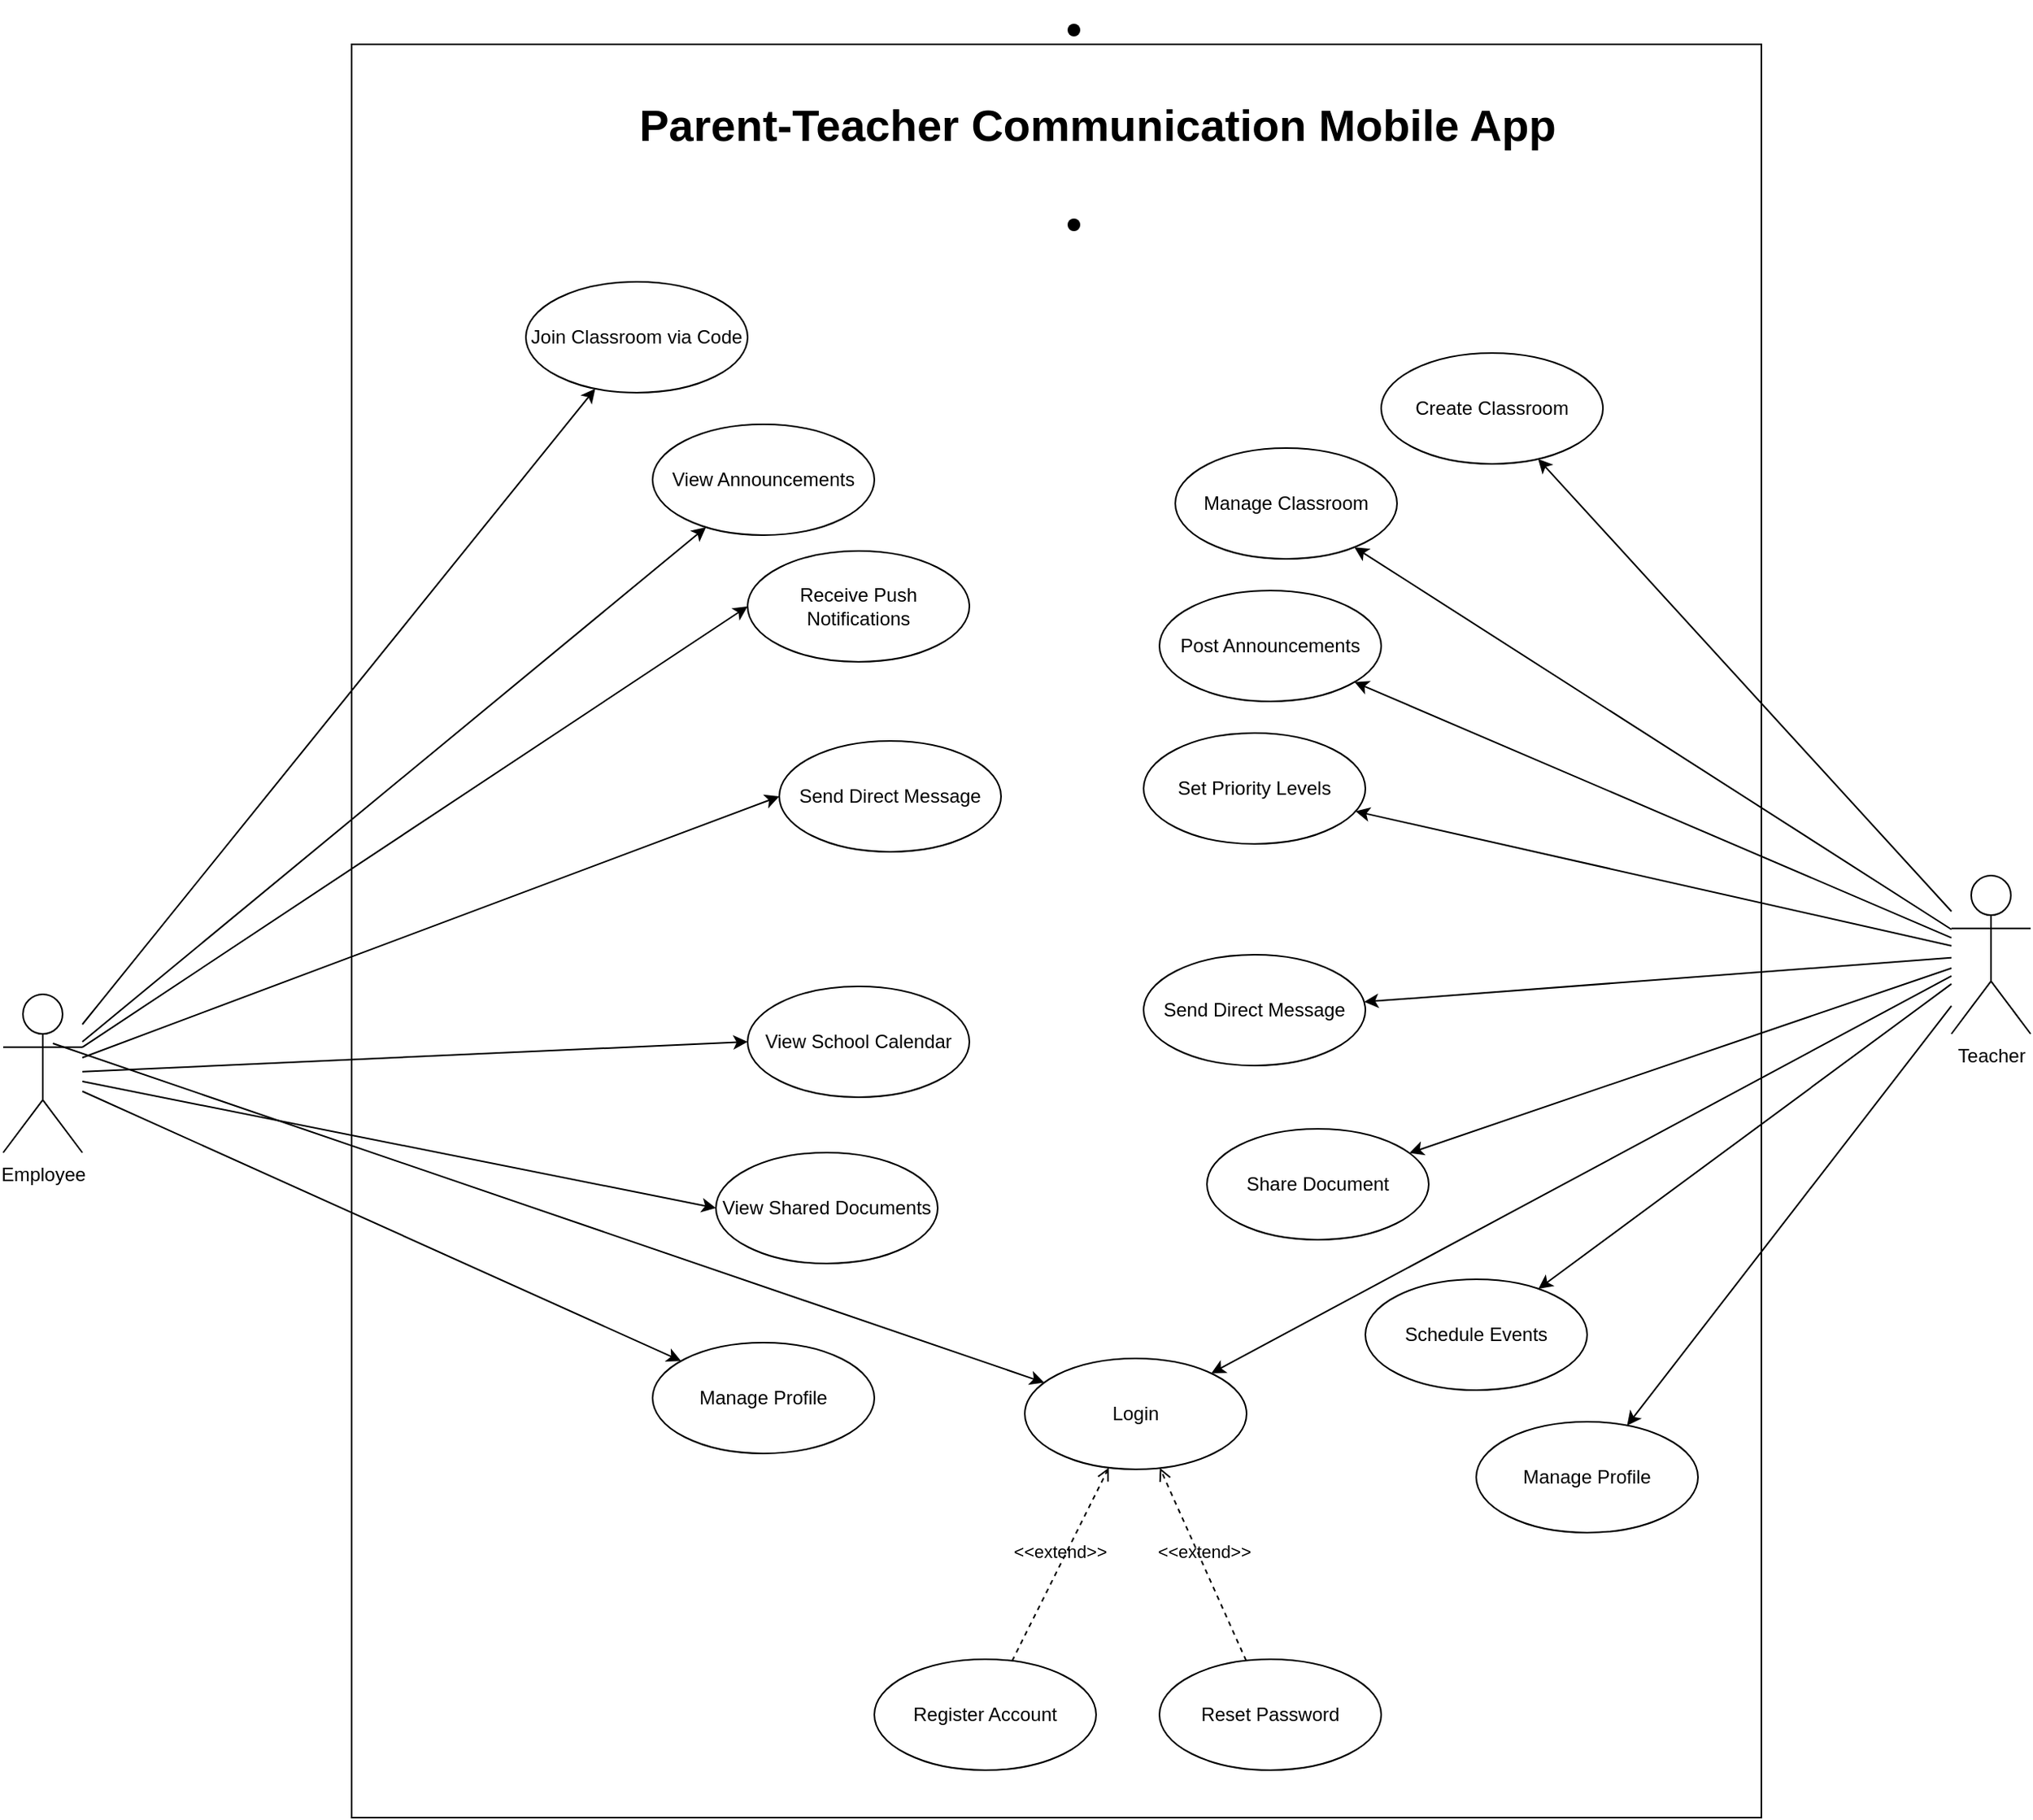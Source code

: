 <mxfile version="27.2.0" pages="3">
  <diagram name="initial" id="fPfGQbioiCVRYNzF3hgY">
    <mxGraphModel dx="2918" dy="2308" grid="1" gridSize="10" guides="1" tooltips="1" connect="1" arrows="1" fold="1" page="1" pageScale="1" pageWidth="850" pageHeight="1100" math="0" shadow="0">
      <root>
        <mxCell id="0" />
        <mxCell id="1" parent="0" />
        <mxCell id="hXhtGVc7Me_PGIMdzoVs-2" value="" style="rounded=0;whiteSpace=wrap;html=1;movable=1;resizable=1;rotatable=1;deletable=1;editable=1;locked=0;connectable=1;" parent="1" vertex="1">
          <mxGeometry x="-210" y="-640" width="890" height="1120" as="geometry" />
        </mxCell>
        <mxCell id="hXhtGVc7Me_PGIMdzoVs-3" value="&lt;li data-end=&quot;418&quot; data-start=&quot;351&quot;&gt;&lt;p data-end=&quot;418&quot; data-start=&quot;354&quot;&gt;&lt;strong style=&quot;background-color: transparent; color: light-dark(rgb(0, 0, 0), rgb(255, 255, 255));&quot; data-end=&quot;418&quot; data-start=&quot;354&quot;&gt;Parent-Teacher Communication Mobile App&lt;/strong&gt;&lt;/p&gt;&lt;/li&gt;&lt;li data-end=&quot;492&quot; data-start=&quot;419&quot;&gt;&lt;p data-end=&quot;492&quot; data-start=&quot;422&quot;&gt;&lt;/p&gt;&lt;/li&gt;" style="text;html=1;strokeColor=none;fillColor=none;align=center;verticalAlign=middle;whiteSpace=wrap;rounded=0;fontSize=28;" parent="1" vertex="1">
          <mxGeometry x="-97.5" y="-590" width="716" height="30" as="geometry" />
        </mxCell>
        <mxCell id="hXhtGVc7Me_PGIMdzoVs-4" style="rounded=0;orthogonalLoop=1;jettySize=auto;html=1;" parent="1" source="hXhtGVc7Me_PGIMdzoVs-7" target="hXhtGVc7Me_PGIMdzoVs-78" edge="1">
          <mxGeometry relative="1" as="geometry">
            <mxPoint x="560.0" y="-130" as="targetPoint" />
          </mxGeometry>
        </mxCell>
        <mxCell id="hXhtGVc7Me_PGIMdzoVs-6" style="rounded=0;orthogonalLoop=1;jettySize=auto;html=1;" parent="1" source="hXhtGVc7Me_PGIMdzoVs-7" target="hXhtGVc7Me_PGIMdzoVs-50" edge="1">
          <mxGeometry relative="1" as="geometry" />
        </mxCell>
        <mxCell id="hXhtGVc7Me_PGIMdzoVs-117" style="rounded=0;orthogonalLoop=1;jettySize=auto;html=1;" parent="1" source="hXhtGVc7Me_PGIMdzoVs-7" target="hXhtGVc7Me_PGIMdzoVs-105" edge="1">
          <mxGeometry relative="1" as="geometry" />
        </mxCell>
        <mxCell id="hXhtGVc7Me_PGIMdzoVs-121" style="rounded=0;orthogonalLoop=1;jettySize=auto;html=1;" parent="1" source="hXhtGVc7Me_PGIMdzoVs-7" target="hXhtGVc7Me_PGIMdzoVs-104" edge="1">
          <mxGeometry relative="1" as="geometry" />
        </mxCell>
        <mxCell id="hXhtGVc7Me_PGIMdzoVs-7" value="Teacher" style="shape=umlActor;verticalLabelPosition=bottom;verticalAlign=top;html=1;outlineConnect=0;" parent="1" vertex="1">
          <mxGeometry x="800" y="-115" width="50" height="100" as="geometry" />
        </mxCell>
        <mxCell id="hXhtGVc7Me_PGIMdzoVs-18" style="rounded=0;orthogonalLoop=1;jettySize=auto;html=1;entryX=0;entryY=0.5;entryDx=0;entryDy=0;" parent="1" target="hXhtGVc7Me_PGIMdzoVs-30" edge="1">
          <mxGeometry relative="1" as="geometry">
            <mxPoint x="-380" as="sourcePoint" />
          </mxGeometry>
        </mxCell>
        <mxCell id="hXhtGVc7Me_PGIMdzoVs-19" style="rounded=0;orthogonalLoop=1;jettySize=auto;html=1;entryX=0;entryY=0.5;entryDx=0;entryDy=0;" parent="1" source="hXhtGVc7Me_PGIMdzoVs-27" target="hXhtGVc7Me_PGIMdzoVs-31" edge="1">
          <mxGeometry relative="1" as="geometry">
            <mxPoint x="220" y="-70" as="sourcePoint" />
          </mxGeometry>
        </mxCell>
        <mxCell id="hXhtGVc7Me_PGIMdzoVs-20" style="rounded=0;orthogonalLoop=1;jettySize=auto;html=1;entryX=0;entryY=0.5;entryDx=0;entryDy=0;" parent="1" source="hXhtGVc7Me_PGIMdzoVs-27" target="hXhtGVc7Me_PGIMdzoVs-32" edge="1">
          <mxGeometry relative="1" as="geometry">
            <mxPoint x="290" y="-70" as="sourcePoint" />
          </mxGeometry>
        </mxCell>
        <mxCell id="hXhtGVc7Me_PGIMdzoVs-22" style="rounded=0;orthogonalLoop=1;jettySize=auto;html=1;entryX=0;entryY=0.5;entryDx=0;entryDy=0;" parent="1" source="hXhtGVc7Me_PGIMdzoVs-27" target="hXhtGVc7Me_PGIMdzoVs-35" edge="1">
          <mxGeometry relative="1" as="geometry">
            <mxPoint x="470.0" y="-135" as="targetPoint" />
          </mxGeometry>
        </mxCell>
        <mxCell id="hXhtGVc7Me_PGIMdzoVs-24" style="rounded=0;orthogonalLoop=1;jettySize=auto;html=1;" parent="1" source="hXhtGVc7Me_PGIMdzoVs-27" target="hXhtGVc7Me_PGIMdzoVs-46" edge="1">
          <mxGeometry relative="1" as="geometry" />
        </mxCell>
        <mxCell id="hXhtGVc7Me_PGIMdzoVs-25" style="rounded=0;orthogonalLoop=1;jettySize=auto;html=1;" parent="1" target="hXhtGVc7Me_PGIMdzoVs-47" edge="1">
          <mxGeometry relative="1" as="geometry">
            <mxPoint x="-380" y="-10" as="sourcePoint" />
          </mxGeometry>
        </mxCell>
        <mxCell id="hXhtGVc7Me_PGIMdzoVs-26" style="rounded=0;orthogonalLoop=1;jettySize=auto;html=1;" parent="1" source="hXhtGVc7Me_PGIMdzoVs-27" target="hXhtGVc7Me_PGIMdzoVs-33" edge="1">
          <mxGeometry relative="1" as="geometry" />
        </mxCell>
        <mxCell id="hXhtGVc7Me_PGIMdzoVs-27" value="Employee" style="shape=umlActor;verticalLabelPosition=bottom;verticalAlign=top;html=1;" parent="1" vertex="1">
          <mxGeometry x="-430" y="-40" width="50" height="100" as="geometry" />
        </mxCell>
        <mxCell id="hXhtGVc7Me_PGIMdzoVs-30" value="&lt;div&gt;Send Direct Message&lt;/div&gt;" style="ellipse;whiteSpace=wrap;html=1;" parent="1" vertex="1">
          <mxGeometry x="60" y="-200" width="140" height="70" as="geometry" />
        </mxCell>
        <mxCell id="hXhtGVc7Me_PGIMdzoVs-31" value="View School Calendar" style="ellipse;whiteSpace=wrap;html=1;" parent="1" vertex="1">
          <mxGeometry x="40" y="-45" width="140" height="70" as="geometry" />
        </mxCell>
        <mxCell id="hXhtGVc7Me_PGIMdzoVs-32" value="View Shared Documents" style="ellipse;whiteSpace=wrap;html=1;" parent="1" vertex="1">
          <mxGeometry x="20" y="60" width="140" height="70" as="geometry" />
        </mxCell>
        <mxCell id="hXhtGVc7Me_PGIMdzoVs-33" value="Manage Profile" style="ellipse;whiteSpace=wrap;html=1;" parent="1" vertex="1">
          <mxGeometry x="-20" y="180" width="140" height="70" as="geometry" />
        </mxCell>
        <mxCell id="hXhtGVc7Me_PGIMdzoVs-35" value="Receive Push Notifications" style="ellipse;whiteSpace=wrap;html=1;" parent="1" vertex="1">
          <mxGeometry x="40" y="-320" width="140" height="70" as="geometry" />
        </mxCell>
        <mxCell id="hXhtGVc7Me_PGIMdzoVs-39" value="Manage Classroom" style="ellipse;whiteSpace=wrap;html=1;" parent="1" vertex="1">
          <mxGeometry x="310" y="-385" width="140" height="70" as="geometry" />
        </mxCell>
        <mxCell id="hXhtGVc7Me_PGIMdzoVs-40" style="rounded=0;orthogonalLoop=1;jettySize=auto;html=1;" parent="1" source="hXhtGVc7Me_PGIMdzoVs-7" target="hXhtGVc7Me_PGIMdzoVs-39" edge="1">
          <mxGeometry relative="1" as="geometry">
            <mxPoint x="1137.5" y="187" as="sourcePoint" />
            <mxPoint x="957.5" y="270" as="targetPoint" />
          </mxGeometry>
        </mxCell>
        <mxCell id="hXhtGVc7Me_PGIMdzoVs-41" value="Login" style="ellipse;whiteSpace=wrap;html=1;" parent="1" vertex="1">
          <mxGeometry x="215" y="190" width="140" height="70" as="geometry" />
        </mxCell>
        <mxCell id="hXhtGVc7Me_PGIMdzoVs-46" value="Join Classroom via Code" style="ellipse;whiteSpace=wrap;html=1;" parent="1" vertex="1">
          <mxGeometry x="-100" y="-490" width="140" height="70" as="geometry" />
        </mxCell>
        <mxCell id="hXhtGVc7Me_PGIMdzoVs-47" value="View Announcements" style="ellipse;whiteSpace=wrap;html=1;" parent="1" vertex="1">
          <mxGeometry x="-20" y="-400" width="140" height="70" as="geometry" />
        </mxCell>
        <mxCell id="hXhtGVc7Me_PGIMdzoVs-50" value="Create Classroom" style="ellipse;whiteSpace=wrap;html=1;" parent="1" vertex="1">
          <mxGeometry x="440" y="-445" width="140" height="70" as="geometry" />
        </mxCell>
        <mxCell id="hXhtGVc7Me_PGIMdzoVs-78" value="Post Announcements" style="ellipse;whiteSpace=wrap;html=1;" parent="1" vertex="1">
          <mxGeometry x="300" y="-295" width="140" height="70" as="geometry" />
        </mxCell>
        <mxCell id="hXhtGVc7Me_PGIMdzoVs-104" value="Set Priority Levels" style="ellipse;whiteSpace=wrap;html=1;" parent="1" vertex="1">
          <mxGeometry x="290" y="-205" width="140" height="70" as="geometry" />
        </mxCell>
        <mxCell id="hXhtGVc7Me_PGIMdzoVs-105" value="Send Direct Message" style="ellipse;whiteSpace=wrap;html=1;" parent="1" vertex="1">
          <mxGeometry x="290" y="-65" width="140" height="70" as="geometry" />
        </mxCell>
        <mxCell id="hXhtGVc7Me_PGIMdzoVs-106" value="Share Document" style="ellipse;whiteSpace=wrap;html=1;" parent="1" vertex="1">
          <mxGeometry x="330" y="45" width="140" height="70" as="geometry" />
        </mxCell>
        <mxCell id="hXhtGVc7Me_PGIMdzoVs-107" value="Schedule Events" style="ellipse;whiteSpace=wrap;html=1;" parent="1" vertex="1">
          <mxGeometry x="430" y="140" width="140" height="70" as="geometry" />
        </mxCell>
        <mxCell id="hXhtGVc7Me_PGIMdzoVs-108" value="Manage Profile" style="ellipse;whiteSpace=wrap;html=1;" parent="1" vertex="1">
          <mxGeometry x="500" y="230" width="140" height="70" as="geometry" />
        </mxCell>
        <mxCell id="hXhtGVc7Me_PGIMdzoVs-109" value="Register Account" style="ellipse;whiteSpace=wrap;html=1;" parent="1" vertex="1">
          <mxGeometry x="120" y="380" width="140" height="70" as="geometry" />
        </mxCell>
        <mxCell id="hXhtGVc7Me_PGIMdzoVs-112" value="&amp;lt;&amp;lt;extend&amp;gt;&amp;gt;" style="html=1;verticalAlign=bottom;labelBackgroundColor=none;endArrow=open;endFill=0;dashed=1;rounded=0;strokeWidth=1;" parent="1" source="hXhtGVc7Me_PGIMdzoVs-109" target="hXhtGVc7Me_PGIMdzoVs-41" edge="1">
          <mxGeometry x="-0.009" width="160" relative="1" as="geometry">
            <mxPoint x="214" y="-75" as="sourcePoint" />
            <mxPoint x="325" y="-50" as="targetPoint" />
            <mxPoint as="offset" />
          </mxGeometry>
        </mxCell>
        <mxCell id="hXhtGVc7Me_PGIMdzoVs-113" value="Reset Password" style="ellipse;whiteSpace=wrap;html=1;" parent="1" vertex="1">
          <mxGeometry x="300" y="380" width="140" height="70" as="geometry" />
        </mxCell>
        <mxCell id="hXhtGVc7Me_PGIMdzoVs-114" value="&amp;lt;&amp;lt;extend&amp;gt;&amp;gt;" style="html=1;verticalAlign=bottom;labelBackgroundColor=none;endArrow=open;endFill=0;dashed=1;rounded=0;strokeWidth=1;" parent="1" source="hXhtGVc7Me_PGIMdzoVs-113" target="hXhtGVc7Me_PGIMdzoVs-41" edge="1">
          <mxGeometry x="-0.009" width="160" relative="1" as="geometry">
            <mxPoint x="363" y="283" as="sourcePoint" />
            <mxPoint x="422" y="217" as="targetPoint" />
            <mxPoint as="offset" />
          </mxGeometry>
        </mxCell>
        <mxCell id="hXhtGVc7Me_PGIMdzoVs-118" style="rounded=0;orthogonalLoop=1;jettySize=auto;html=1;" parent="1" source="hXhtGVc7Me_PGIMdzoVs-7" target="hXhtGVc7Me_PGIMdzoVs-106" edge="1">
          <mxGeometry relative="1" as="geometry">
            <mxPoint x="810" y="-53" as="sourcePoint" />
            <mxPoint x="439" y="-25" as="targetPoint" />
          </mxGeometry>
        </mxCell>
        <mxCell id="hXhtGVc7Me_PGIMdzoVs-119" style="rounded=0;orthogonalLoop=1;jettySize=auto;html=1;" parent="1" source="hXhtGVc7Me_PGIMdzoVs-7" target="hXhtGVc7Me_PGIMdzoVs-107" edge="1">
          <mxGeometry relative="1" as="geometry">
            <mxPoint x="820" y="-43" as="sourcePoint" />
            <mxPoint x="469" y="71" as="targetPoint" />
          </mxGeometry>
        </mxCell>
        <mxCell id="hXhtGVc7Me_PGIMdzoVs-120" style="rounded=0;orthogonalLoop=1;jettySize=auto;html=1;" parent="1" source="hXhtGVc7Me_PGIMdzoVs-7" target="hXhtGVc7Me_PGIMdzoVs-108" edge="1">
          <mxGeometry relative="1" as="geometry">
            <mxPoint x="830" y="-33" as="sourcePoint" />
            <mxPoint x="534" y="153" as="targetPoint" />
          </mxGeometry>
        </mxCell>
        <mxCell id="hXhtGVc7Me_PGIMdzoVs-122" style="rounded=0;orthogonalLoop=1;jettySize=auto;html=1;" parent="1" source="hXhtGVc7Me_PGIMdzoVs-7" target="hXhtGVc7Me_PGIMdzoVs-41" edge="1">
          <mxGeometry relative="1" as="geometry">
            <mxPoint x="1260" y="-76" as="sourcePoint" />
            <mxPoint x="884" y="-161" as="targetPoint" />
          </mxGeometry>
        </mxCell>
        <mxCell id="hXhtGVc7Me_PGIMdzoVs-123" style="rounded=0;orthogonalLoop=1;jettySize=auto;html=1;exitX=0.628;exitY=0.31;exitDx=0;exitDy=0;exitPerimeter=0;" parent="1" source="hXhtGVc7Me_PGIMdzoVs-27" target="hXhtGVc7Me_PGIMdzoVs-41" edge="1">
          <mxGeometry relative="1" as="geometry">
            <mxPoint x="-370" y="10" as="sourcePoint" />
            <mxPoint x="70" y="-155" as="targetPoint" />
          </mxGeometry>
        </mxCell>
      </root>
    </mxGraphModel>
  </diagram>
  <diagram name="initialv2" id="fVvwK9hB6NUy1kVA2rcM">
    <mxGraphModel dx="1426" dy="831" grid="1" gridSize="10" guides="1" tooltips="1" connect="1" arrows="1" fold="1" page="1" pageScale="1" pageWidth="850" pageHeight="1100" math="0" shadow="0">
      <root>
        <mxCell id="0" />
        <mxCell id="1" parent="0" />
        <mxCell id="ovWVx2ytmTRpoBnnrlcp-1" value="Calculating salaries, wages, bonuses, and deductions" style="shape=note;whiteSpace=wrap;html=1;backgroundOutline=1;darkOpacity=0.05;fontSize=2;" parent="1" vertex="1">
          <mxGeometry x="890" y="650" width="60" height="10" as="geometry" />
        </mxCell>
        <mxCell id="ovWVx2ytmTRpoBnnrlcp-2" value="" style="rounded=0;whiteSpace=wrap;html=1;" parent="1" vertex="1">
          <mxGeometry width="1700" height="2200" as="geometry" />
        </mxCell>
        <mxCell id="ovWVx2ytmTRpoBnnrlcp-3" value="" style="rounded=0;whiteSpace=wrap;html=1;fillColor=#cdeb8b;strokeColor=#36393d;" parent="1" vertex="1">
          <mxGeometry x="430" y="410" width="740" height="1260" as="geometry" />
        </mxCell>
        <mxCell id="ovWVx2ytmTRpoBnnrlcp-4" value="&lt;font style=&quot;font-size: 28px;&quot;&gt;&lt;b style=&quot;font-size: 28px;&quot;&gt;MotorPH Payroll System&lt;/b&gt;&lt;/font&gt;" style="text;html=1;strokeColor=none;fillColor=none;align=center;verticalAlign=middle;whiteSpace=wrap;rounded=0;fontSize=28;" parent="1" vertex="1">
          <mxGeometry x="455" y="430" width="695" height="30" as="geometry" />
        </mxCell>
        <mxCell id="ovWVx2ytmTRpoBnnrlcp-5" style="rounded=0;orthogonalLoop=1;jettySize=auto;html=1;entryX=1;entryY=0.5;entryDx=0;entryDy=0;" parent="1" source="ovWVx2ytmTRpoBnnrlcp-6" target="ovWVx2ytmTRpoBnnrlcp-28" edge="1">
          <mxGeometry relative="1" as="geometry" />
        </mxCell>
        <mxCell id="ovWVx2ytmTRpoBnnrlcp-6" value="Payroll Staff" style="shape=umlActor;verticalLabelPosition=bottom;verticalAlign=top;html=1;outlineConnect=0;" parent="1" vertex="1">
          <mxGeometry x="1224" y="650" width="30" height="60" as="geometry" />
        </mxCell>
        <mxCell id="ovWVx2ytmTRpoBnnrlcp-7" style="rounded=0;orthogonalLoop=1;jettySize=auto;html=1;entryX=1;entryY=0.5;entryDx=0;entryDy=0;" parent="1" source="ovWVx2ytmTRpoBnnrlcp-9" target="ovWVx2ytmTRpoBnnrlcp-21" edge="1">
          <mxGeometry relative="1" as="geometry" />
        </mxCell>
        <mxCell id="ovWVx2ytmTRpoBnnrlcp-8" style="rounded=0;orthogonalLoop=1;jettySize=auto;html=1;entryX=1;entryY=0.5;entryDx=0;entryDy=0;" parent="1" source="ovWVx2ytmTRpoBnnrlcp-9" target="ovWVx2ytmTRpoBnnrlcp-27" edge="1">
          <mxGeometry relative="1" as="geometry">
            <mxPoint x="1230" y="1110" as="sourcePoint" />
          </mxGeometry>
        </mxCell>
        <mxCell id="ovWVx2ytmTRpoBnnrlcp-9" value="Payroll Manager" style="shape=umlActor;verticalLabelPosition=bottom;verticalAlign=top;html=1;outlineConnect=0;" parent="1" vertex="1">
          <mxGeometry x="1224" y="1100" width="30" height="60" as="geometry" />
        </mxCell>
        <mxCell id="ovWVx2ytmTRpoBnnrlcp-10" value="Payroll Team Lead" style="shape=umlActor;verticalLabelPosition=bottom;verticalAlign=top;html=1;outlineConnect=0;" parent="1" vertex="1">
          <mxGeometry x="1224" y="815" width="30" height="60" as="geometry" />
        </mxCell>
        <mxCell id="ovWVx2ytmTRpoBnnrlcp-11" style="rounded=0;orthogonalLoop=1;jettySize=auto;html=1;entryX=0;entryY=0.5;entryDx=0;entryDy=0;exitX=1;exitY=0.333;exitDx=0;exitDy=0;exitPerimeter=0;" parent="1" source="ovWVx2ytmTRpoBnnrlcp-16" target="ovWVx2ytmTRpoBnnrlcp-22" edge="1">
          <mxGeometry relative="1" as="geometry" />
        </mxCell>
        <mxCell id="ovWVx2ytmTRpoBnnrlcp-12" style="rounded=0;orthogonalLoop=1;jettySize=auto;html=1;entryX=0;entryY=0.5;entryDx=0;entryDy=0;" parent="1" source="ovWVx2ytmTRpoBnnrlcp-16" target="ovWVx2ytmTRpoBnnrlcp-23" edge="1">
          <mxGeometry relative="1" as="geometry">
            <mxPoint x="310" y="870" as="sourcePoint" />
          </mxGeometry>
        </mxCell>
        <mxCell id="ovWVx2ytmTRpoBnnrlcp-13" style="rounded=0;orthogonalLoop=1;jettySize=auto;html=1;entryX=0;entryY=0.5;entryDx=0;entryDy=0;" parent="1" source="ovWVx2ytmTRpoBnnrlcp-16" target="ovWVx2ytmTRpoBnnrlcp-24" edge="1">
          <mxGeometry relative="1" as="geometry">
            <mxPoint x="380" y="870" as="sourcePoint" />
          </mxGeometry>
        </mxCell>
        <mxCell id="ovWVx2ytmTRpoBnnrlcp-14" style="rounded=0;orthogonalLoop=1;jettySize=auto;html=1;entryX=0;entryY=0.5;entryDx=0;entryDy=0;" parent="1" source="ovWVx2ytmTRpoBnnrlcp-16" target="ovWVx2ytmTRpoBnnrlcp-17" edge="1">
          <mxGeometry relative="1" as="geometry">
            <mxPoint x="370" y="870" as="sourcePoint" />
          </mxGeometry>
        </mxCell>
        <mxCell id="ovWVx2ytmTRpoBnnrlcp-15" style="rounded=0;orthogonalLoop=1;jettySize=auto;html=1;entryX=0;entryY=0.5;entryDx=0;entryDy=0;" parent="1" source="ovWVx2ytmTRpoBnnrlcp-16" target="ovWVx2ytmTRpoBnnrlcp-31" edge="1">
          <mxGeometry relative="1" as="geometry" />
        </mxCell>
        <mxCell id="ovWVx2ytmTRpoBnnrlcp-16" value="Employee" style="shape=umlActor;verticalLabelPosition=bottom;verticalAlign=top;html=1;" parent="1" vertex="1">
          <mxGeometry x="280" y="850" width="30" height="60" as="geometry" />
        </mxCell>
        <mxCell id="ovWVx2ytmTRpoBnnrlcp-17" value="Create Leave Request" style="ellipse;whiteSpace=wrap;html=1;" parent="1" vertex="1">
          <mxGeometry x="455" y="1040" width="140" height="70" as="geometry" />
        </mxCell>
        <mxCell id="ovWVx2ytmTRpoBnnrlcp-18" style="rounded=0;orthogonalLoop=1;jettySize=auto;html=1;entryX=1;entryY=0.5;entryDx=0;entryDy=0;" parent="1" source="ovWVx2ytmTRpoBnnrlcp-20" target="ovWVx2ytmTRpoBnnrlcp-25" edge="1">
          <mxGeometry relative="1" as="geometry" />
        </mxCell>
        <mxCell id="ovWVx2ytmTRpoBnnrlcp-19" style="rounded=0;orthogonalLoop=1;jettySize=auto;html=1;" parent="1" source="ovWVx2ytmTRpoBnnrlcp-20" target="ovWVx2ytmTRpoBnnrlcp-29" edge="1">
          <mxGeometry relative="1" as="geometry">
            <mxPoint x="1210" y="1460" as="sourcePoint" />
          </mxGeometry>
        </mxCell>
        <mxCell id="ovWVx2ytmTRpoBnnrlcp-20" value="System" style="shape=umlActor;verticalLabelPosition=bottom;verticalAlign=top;html=1;outlineConnect=0;" parent="1" vertex="1">
          <mxGeometry x="1230" y="1580" width="30" height="60" as="geometry" />
        </mxCell>
        <mxCell id="ovWVx2ytmTRpoBnnrlcp-21" value="Manage Leave Request" style="ellipse;whiteSpace=wrap;html=1;" parent="1" vertex="1">
          <mxGeometry x="850" y="1040" width="140" height="70" as="geometry" />
        </mxCell>
        <mxCell id="ovWVx2ytmTRpoBnnrlcp-22" value="View Account" style="ellipse;whiteSpace=wrap;html=1;" parent="1" vertex="1">
          <mxGeometry x="480" y="690" width="140" height="70" as="geometry" />
        </mxCell>
        <mxCell id="ovWVx2ytmTRpoBnnrlcp-23" value="View Leave Credits&amp;nbsp;" style="ellipse;whiteSpace=wrap;html=1;" parent="1" vertex="1">
          <mxGeometry x="580" y="865" width="140" height="70" as="geometry" />
        </mxCell>
        <mxCell id="ovWVx2ytmTRpoBnnrlcp-24" value="View Payroll Information" style="ellipse;whiteSpace=wrap;html=1;" parent="1" vertex="1">
          <mxGeometry x="530" y="960" width="140" height="70" as="geometry" />
        </mxCell>
        <mxCell id="ovWVx2ytmTRpoBnnrlcp-25" value="Check the Current Year&#39;s Remaining Credits" style="ellipse;whiteSpace=wrap;html=1;" parent="1" vertex="1">
          <mxGeometry x="570" y="1380" width="140" height="70" as="geometry" />
        </mxCell>
        <mxCell id="ovWVx2ytmTRpoBnnrlcp-26" value="&amp;lt;&amp;lt;include&amp;gt;&amp;gt;" style="html=1;verticalAlign=bottom;labelBackgroundColor=none;endArrow=open;endFill=0;dashed=1;rounded=0;strokeWidth=1;" parent="1" source="ovWVx2ytmTRpoBnnrlcp-17" target="ovWVx2ytmTRpoBnnrlcp-25" edge="1">
          <mxGeometry width="160" relative="1" as="geometry">
            <mxPoint x="470" y="1160" as="sourcePoint" />
            <mxPoint x="630" y="1160" as="targetPoint" />
            <mxPoint as="offset" />
          </mxGeometry>
        </mxCell>
        <mxCell id="ovWVx2ytmTRpoBnnrlcp-27" value="Monthly Payroll Salary Report" style="ellipse;whiteSpace=wrap;html=1;" parent="1" vertex="1">
          <mxGeometry x="920" y="1160" width="140" height="70" as="geometry" />
        </mxCell>
        <mxCell id="ovWVx2ytmTRpoBnnrlcp-28" value="Prepare Payslip" style="ellipse;whiteSpace=wrap;html=1;" parent="1" vertex="1">
          <mxGeometry x="850" y="605" width="140" height="70" as="geometry" />
        </mxCell>
        <mxCell id="ovWVx2ytmTRpoBnnrlcp-29" value="Generate Salary" style="ellipse;whiteSpace=wrap;html=1;" parent="1" vertex="1">
          <mxGeometry x="710" y="1110" width="140" height="70" as="geometry" />
        </mxCell>
        <mxCell id="ovWVx2ytmTRpoBnnrlcp-30" value="&amp;lt;&amp;lt;include&amp;gt;&amp;gt;" style="html=1;verticalAlign=bottom;labelBackgroundColor=none;endArrow=open;endFill=0;dashed=1;rounded=0;strokeWidth=1;" parent="1" source="ovWVx2ytmTRpoBnnrlcp-28" target="ovWVx2ytmTRpoBnnrlcp-29" edge="1">
          <mxGeometry x="-0.662" y="1" width="160" relative="1" as="geometry">
            <mxPoint x="670" y="1000" as="sourcePoint" />
            <mxPoint x="745" y="1300" as="targetPoint" />
            <mxPoint as="offset" />
            <Array as="points">
              <mxPoint x="840" y="740" />
            </Array>
          </mxGeometry>
        </mxCell>
        <mxCell id="ovWVx2ytmTRpoBnnrlcp-31" value="Login" style="ellipse;whiteSpace=wrap;html=1;" parent="1" vertex="1">
          <mxGeometry x="560" y="770" width="140" height="70" as="geometry" />
        </mxCell>
        <mxCell id="ovWVx2ytmTRpoBnnrlcp-32" value="&amp;lt;&amp;lt;extend&amp;gt;&amp;gt;" style="html=1;verticalAlign=bottom;labelBackgroundColor=none;endArrow=open;endFill=0;dashed=1;rounded=0;" parent="1" source="ovWVx2ytmTRpoBnnrlcp-31" target="ovWVx2ytmTRpoBnnrlcp-33" edge="1">
          <mxGeometry width="160" relative="1" as="geometry">
            <mxPoint x="680" y="690" as="sourcePoint" />
            <mxPoint x="840" y="690" as="targetPoint" />
          </mxGeometry>
        </mxCell>
        <mxCell id="ovWVx2ytmTRpoBnnrlcp-33" value="Reset Password" style="ellipse;whiteSpace=wrap;html=1;" parent="1" vertex="1">
          <mxGeometry x="680" y="620" width="140" height="70" as="geometry" />
        </mxCell>
        <mxCell id="ovWVx2ytmTRpoBnnrlcp-34" value="Generate Deduction" style="ellipse;whiteSpace=wrap;html=1;" parent="1" vertex="1">
          <mxGeometry x="650" y="1260" width="140" height="70" as="geometry" />
        </mxCell>
        <mxCell id="ovWVx2ytmTRpoBnnrlcp-35" value="&amp;lt;&amp;lt;include&amp;gt;&amp;gt;" style="html=1;verticalAlign=bottom;labelBackgroundColor=none;endArrow=open;endFill=0;dashed=1;rounded=0;strokeWidth=1;" parent="1" source="ovWVx2ytmTRpoBnnrlcp-29" target="ovWVx2ytmTRpoBnnrlcp-34" edge="1">
          <mxGeometry width="160" relative="1" as="geometry">
            <mxPoint x="605" y="1085" as="sourcePoint" />
            <mxPoint x="660" y="1435" as="targetPoint" />
            <mxPoint as="offset" />
          </mxGeometry>
        </mxCell>
        <mxCell id="ovWVx2ytmTRpoBnnrlcp-36" value="Modify Personal Information" style="ellipse;whiteSpace=wrap;html=1;" parent="1" vertex="1">
          <mxGeometry x="580" y="535" width="140" height="70" as="geometry" />
        </mxCell>
        <mxCell id="ovWVx2ytmTRpoBnnrlcp-37" value="&amp;lt;&amp;lt;extend&amp;gt;&amp;gt;" style="html=1;verticalAlign=bottom;labelBackgroundColor=none;endArrow=open;endFill=0;dashed=1;rounded=0;" parent="1" source="ovWVx2ytmTRpoBnnrlcp-22" target="ovWVx2ytmTRpoBnnrlcp-36" edge="1">
          <mxGeometry width="160" relative="1" as="geometry">
            <mxPoint x="602" y="690" as="sourcePoint" />
            <mxPoint x="670" y="604" as="targetPoint" />
          </mxGeometry>
        </mxCell>
        <mxCell id="ovWVx2ytmTRpoBnnrlcp-38" value="Approve Payslip" style="ellipse;whiteSpace=wrap;html=1;" parent="1" vertex="1">
          <mxGeometry x="950" y="810" width="140" height="70" as="geometry" />
        </mxCell>
        <mxCell id="ovWVx2ytmTRpoBnnrlcp-39" style="rounded=0;orthogonalLoop=1;jettySize=auto;html=1;" parent="1" source="ovWVx2ytmTRpoBnnrlcp-10" target="ovWVx2ytmTRpoBnnrlcp-38" edge="1">
          <mxGeometry relative="1" as="geometry">
            <mxPoint x="1234" y="906" as="sourcePoint" />
            <mxPoint x="1110" y="875" as="targetPoint" />
          </mxGeometry>
        </mxCell>
        <mxCell id="ovWVx2ytmTRpoBnnrlcp-40" style="rounded=0;orthogonalLoop=1;jettySize=auto;html=1;" parent="1" source="ovWVx2ytmTRpoBnnrlcp-9" target="ovWVx2ytmTRpoBnnrlcp-38" edge="1">
          <mxGeometry relative="1" as="geometry">
            <mxPoint x="1234" y="913" as="sourcePoint" />
            <mxPoint x="1095" y="942" as="targetPoint" />
          </mxGeometry>
        </mxCell>
      </root>
    </mxGraphModel>
  </diagram>
  <diagram name="venn diagram" id="0H_xEJhO5j-mSmX3Duza">
    <mxGraphModel dx="2593" dy="2611" grid="1" gridSize="10" guides="1" tooltips="1" connect="1" arrows="1" fold="1" page="1" pageScale="1" pageWidth="850" pageHeight="1100" math="0" shadow="0">
      <root>
        <mxCell id="0" />
        <mxCell id="1" parent="0" />
        <mxCell id="JpZl0v4MXS7x5yWovOg6-4" value="Payroll Administrator" style="ellipse;whiteSpace=wrap;html=1;aspect=fixed;fillColor=none;" vertex="1" parent="1">
          <mxGeometry x="400" y="50" width="540" height="540" as="geometry" />
        </mxCell>
        <mxCell id="JpZl0v4MXS7x5yWovOg6-5" value="HR Administrator" style="ellipse;whiteSpace=wrap;html=1;aspect=fixed;fillColor=none;" vertex="1" parent="1">
          <mxGeometry y="50" width="540" height="540" as="geometry" />
        </mxCell>
        <mxCell id="JpZl0v4MXS7x5yWovOg6-6" value="Employee" style="ellipse;whiteSpace=wrap;html=1;aspect=fixed;fillColor=none;" vertex="1" parent="1">
          <mxGeometry x="220" y="-290" width="540" height="540" as="geometry" />
        </mxCell>
      </root>
    </mxGraphModel>
  </diagram>
</mxfile>
